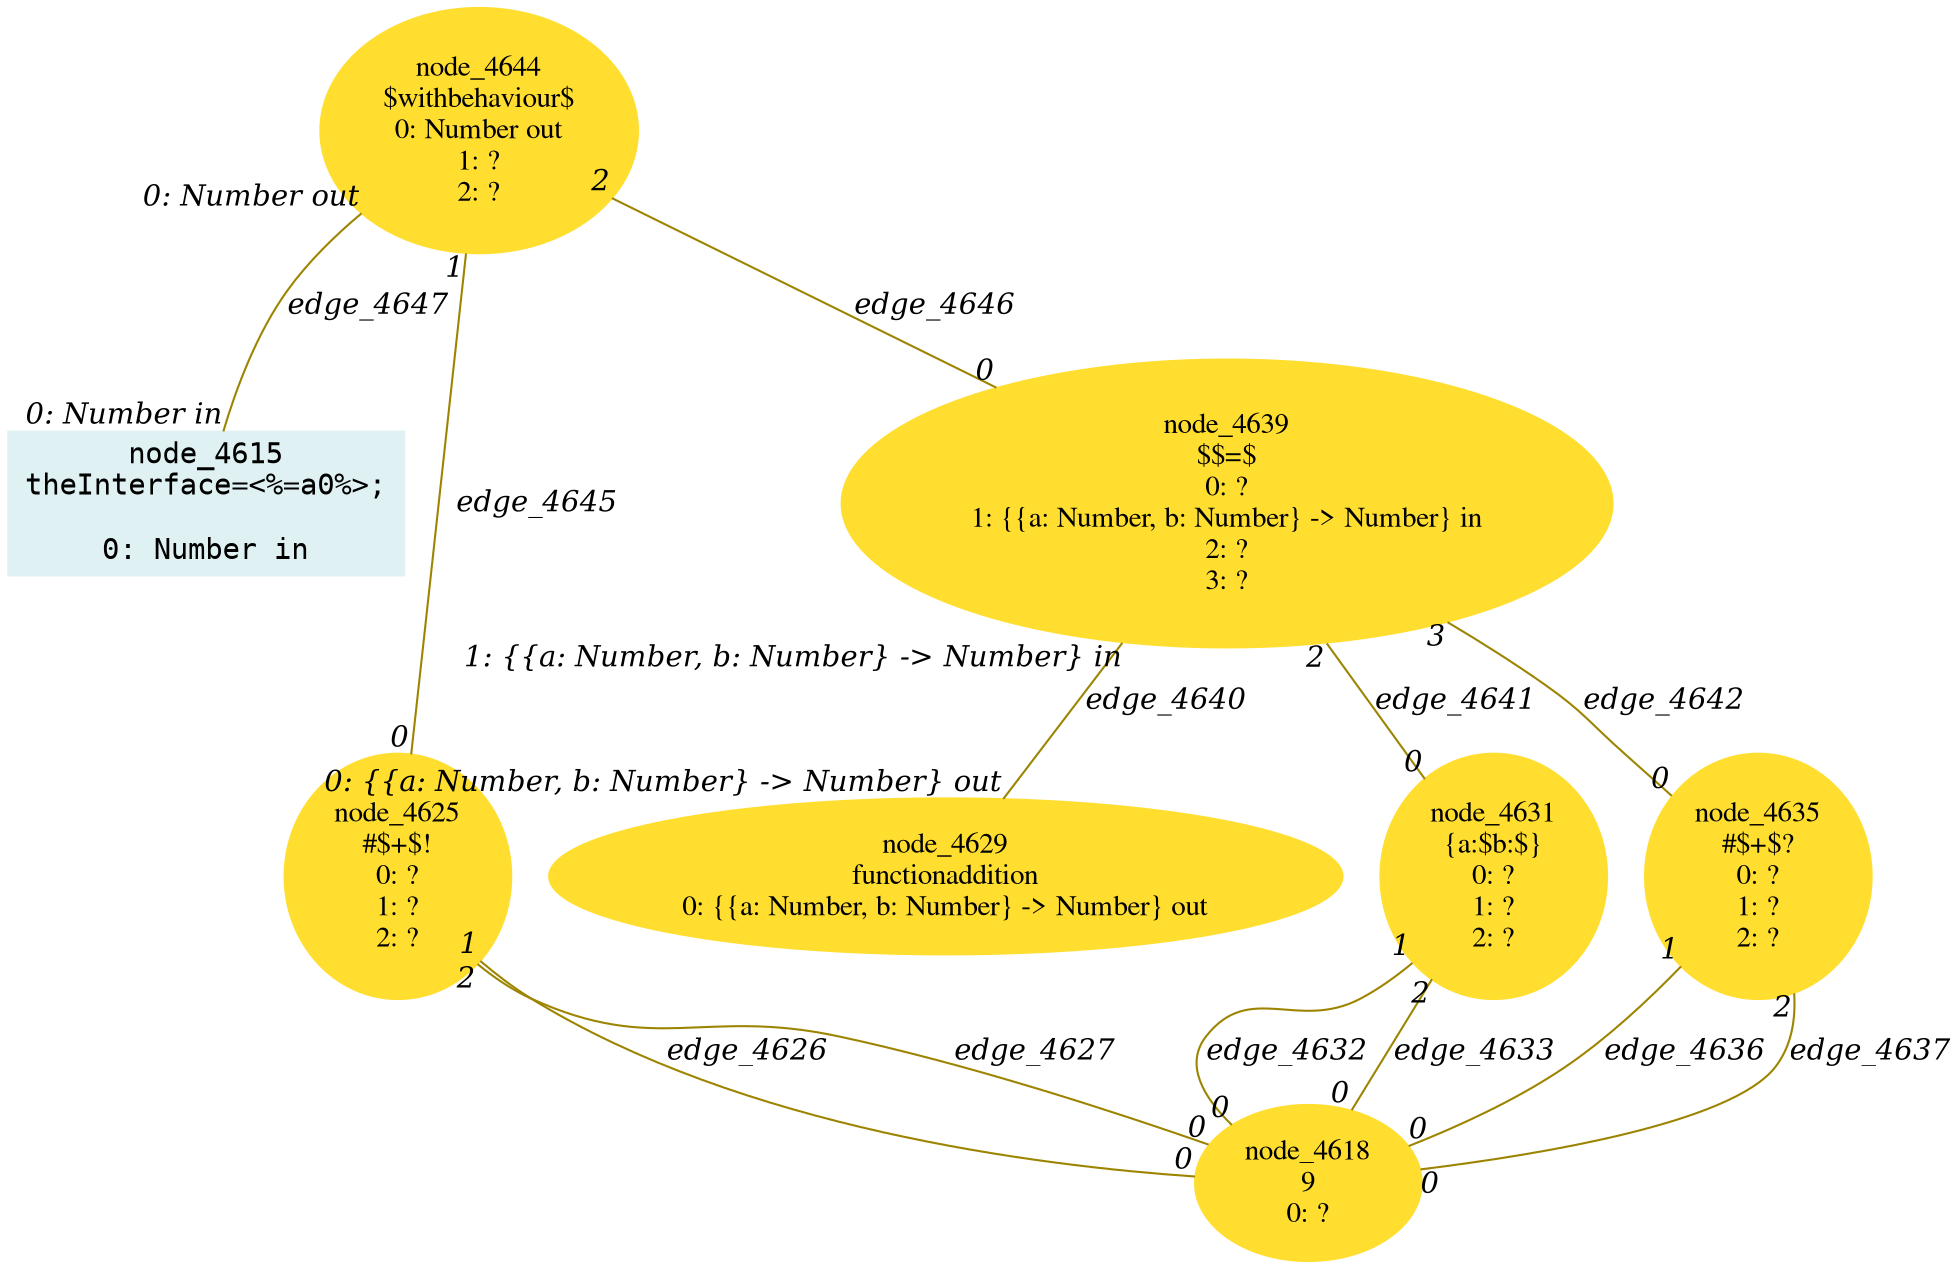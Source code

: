 digraph g{node_4615 [shape="box", style="filled", color="#dff1f2", fontname="Courier", label="node_4615
theInterface=<%=a0%>;

0: Number in" ]
node_4618 [shape="ellipse", style="filled", color="#ffde2f", fontname="Times", label="node_4618
9
0: ?" ]
node_4625 [shape="ellipse", style="filled", color="#ffde2f", fontname="Times", label="node_4625
#$+$!
0: ?
1: ?
2: ?" ]
node_4629 [shape="ellipse", style="filled", color="#ffde2f", fontname="Times", label="node_4629
functionaddition
0: {{a: Number, b: Number} -> Number} out" ]
node_4631 [shape="ellipse", style="filled", color="#ffde2f", fontname="Times", label="node_4631
{a:$b:$}
0: ?
1: ?
2: ?" ]
node_4635 [shape="ellipse", style="filled", color="#ffde2f", fontname="Times", label="node_4635
#$+$?
0: ?
1: ?
2: ?" ]
node_4639 [shape="ellipse", style="filled", color="#ffde2f", fontname="Times", label="node_4639
$$=$
0: ?
1: {{a: Number, b: Number} -> Number} in
2: ?
3: ?" ]
node_4644 [shape="ellipse", style="filled", color="#ffde2f", fontname="Times", label="node_4644
$withbehaviour$
0: Number out
1: ?
2: ?" ]
node_4625 -> node_4618 [dir=none, arrowHead=none, fontname="Times-Italic", arrowsize=1, color="#9d8400", label="edge_4626",  headlabel="0", taillabel="1" ]
node_4625 -> node_4618 [dir=none, arrowHead=none, fontname="Times-Italic", arrowsize=1, color="#9d8400", label="edge_4627",  headlabel="0", taillabel="2" ]
node_4631 -> node_4618 [dir=none, arrowHead=none, fontname="Times-Italic", arrowsize=1, color="#9d8400", label="edge_4632",  headlabel="0", taillabel="1" ]
node_4631 -> node_4618 [dir=none, arrowHead=none, fontname="Times-Italic", arrowsize=1, color="#9d8400", label="edge_4633",  headlabel="0", taillabel="2" ]
node_4635 -> node_4618 [dir=none, arrowHead=none, fontname="Times-Italic", arrowsize=1, color="#9d8400", label="edge_4636",  headlabel="0", taillabel="1" ]
node_4635 -> node_4618 [dir=none, arrowHead=none, fontname="Times-Italic", arrowsize=1, color="#9d8400", label="edge_4637",  headlabel="0", taillabel="2" ]
node_4639 -> node_4629 [dir=none, arrowHead=none, fontname="Times-Italic", arrowsize=1, color="#9d8400", label="edge_4640",  headlabel="0: {{a: Number, b: Number} -> Number} out", taillabel="1: {{a: Number, b: Number} -> Number} in" ]
node_4639 -> node_4631 [dir=none, arrowHead=none, fontname="Times-Italic", arrowsize=1, color="#9d8400", label="edge_4641",  headlabel="0", taillabel="2" ]
node_4639 -> node_4635 [dir=none, arrowHead=none, fontname="Times-Italic", arrowsize=1, color="#9d8400", label="edge_4642",  headlabel="0", taillabel="3" ]
node_4644 -> node_4625 [dir=none, arrowHead=none, fontname="Times-Italic", arrowsize=1, color="#9d8400", label="edge_4645",  headlabel="0", taillabel="1" ]
node_4644 -> node_4639 [dir=none, arrowHead=none, fontname="Times-Italic", arrowsize=1, color="#9d8400", label="edge_4646",  headlabel="0", taillabel="2" ]
node_4644 -> node_4615 [dir=none, arrowHead=none, fontname="Times-Italic", arrowsize=1, color="#9d8400", label="edge_4647",  headlabel="0: Number in", taillabel="0: Number out" ]
}